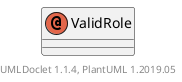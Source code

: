 @startuml

    annotation ValidRole


    center footer UMLDoclet 1.1.4, PlantUML 1.2019.05
@enduml
